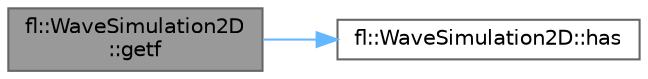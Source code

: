 digraph "fl::WaveSimulation2D::getf"
{
 // INTERACTIVE_SVG=YES
 // LATEX_PDF_SIZE
  bgcolor="transparent";
  edge [fontname=Helvetica,fontsize=10,labelfontname=Helvetica,labelfontsize=10];
  node [fontname=Helvetica,fontsize=10,shape=box,height=0.2,width=0.4];
  rankdir="LR";
  Node1 [id="Node000001",label="fl::WaveSimulation2D\l::getf",height=0.2,width=0.4,color="gray40", fillcolor="grey60", style="filled", fontcolor="black",tooltip=" "];
  Node1 -> Node2 [id="edge1_Node000001_Node000002",color="steelblue1",style="solid",tooltip=" "];
  Node2 [id="Node000002",label="fl::WaveSimulation2D::has",height=0.2,width=0.4,color="grey40", fillcolor="white", style="filled",URL="$da/d47/classfl_1_1_wave_simulation2_d_acbdedef9000201675ce1b2d33288affe.html#acbdedef9000201675ce1b2d33288affe",tooltip=" "];
}
